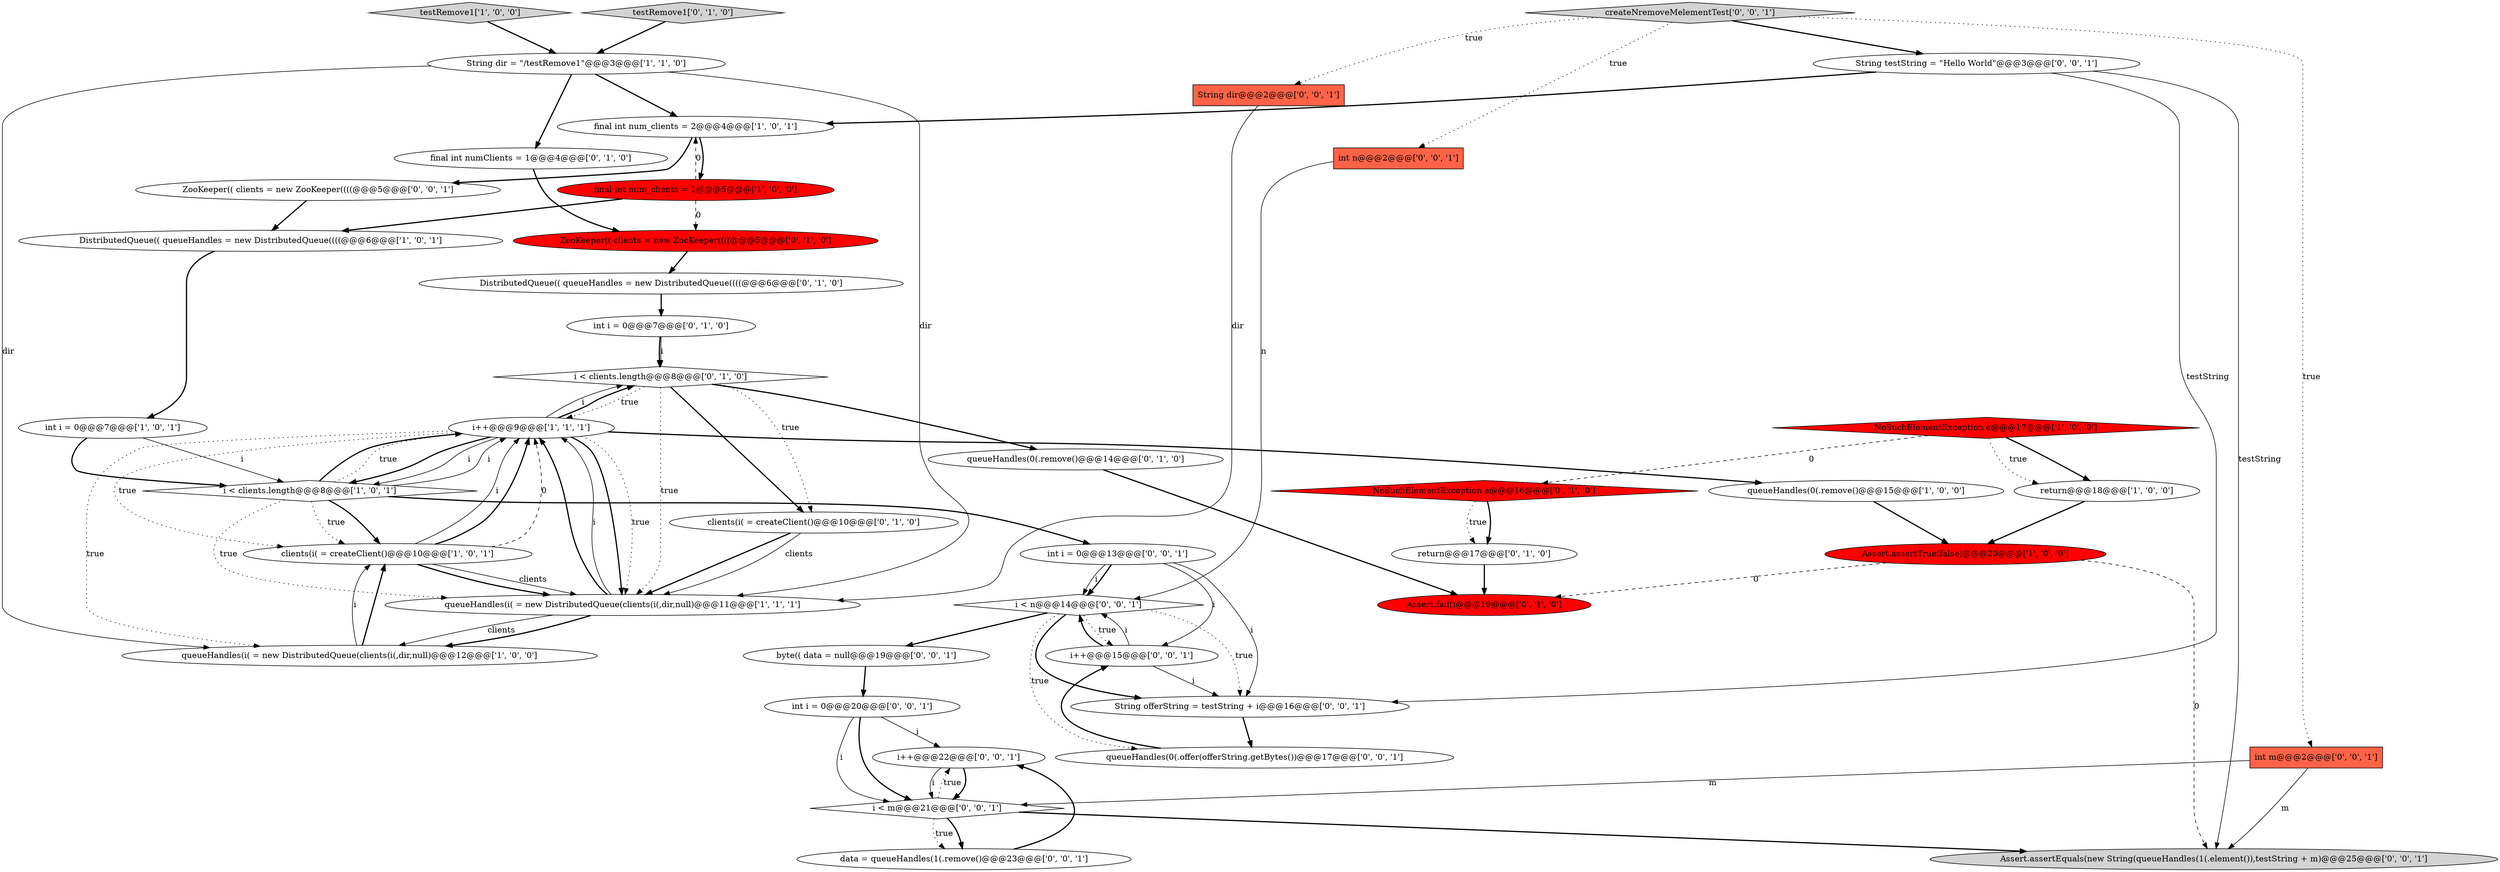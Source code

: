 digraph {
15 [style = filled, label = "return@@@17@@@['0', '1', '0']", fillcolor = white, shape = ellipse image = "AAA0AAABBB2BBB"];
1 [style = filled, label = "testRemove1['1', '0', '0']", fillcolor = lightgray, shape = diamond image = "AAA0AAABBB1BBB"];
41 [style = filled, label = "int m@@@2@@@['0', '0', '1']", fillcolor = tomato, shape = box image = "AAA0AAABBB3BBB"];
7 [style = filled, label = "queueHandles(0(.remove()@@@15@@@['1', '0', '0']", fillcolor = white, shape = ellipse image = "AAA0AAABBB1BBB"];
31 [style = filled, label = "i < n@@@14@@@['0', '0', '1']", fillcolor = white, shape = diamond image = "AAA0AAABBB3BBB"];
12 [style = filled, label = "NoSuchElementException e@@@17@@@['1', '0', '0']", fillcolor = red, shape = diamond image = "AAA1AAABBB1BBB"];
2 [style = filled, label = "i++@@@9@@@['1', '1', '1']", fillcolor = white, shape = ellipse image = "AAA0AAABBB1BBB"];
22 [style = filled, label = "i < clients.length@@@8@@@['0', '1', '0']", fillcolor = white, shape = diamond image = "AAA0AAABBB2BBB"];
38 [style = filled, label = "int n@@@2@@@['0', '0', '1']", fillcolor = tomato, shape = box image = "AAA0AAABBB3BBB"];
37 [style = filled, label = "int i = 0@@@20@@@['0', '0', '1']", fillcolor = white, shape = ellipse image = "AAA0AAABBB3BBB"];
20 [style = filled, label = "ZooKeeper(( clients = new ZooKeeper((((@@@5@@@['0', '1', '0']", fillcolor = red, shape = ellipse image = "AAA1AAABBB2BBB"];
18 [style = filled, label = "int i = 0@@@7@@@['0', '1', '0']", fillcolor = white, shape = ellipse image = "AAA0AAABBB2BBB"];
29 [style = filled, label = "byte(( data = null@@@19@@@['0', '0', '1']", fillcolor = white, shape = ellipse image = "AAA0AAABBB3BBB"];
36 [style = filled, label = "createNremoveMelementTest['0', '0', '1']", fillcolor = lightgray, shape = diamond image = "AAA0AAABBB3BBB"];
26 [style = filled, label = "i++@@@22@@@['0', '0', '1']", fillcolor = white, shape = ellipse image = "AAA0AAABBB3BBB"];
19 [style = filled, label = "clients(i( = createClient()@@@10@@@['0', '1', '0']", fillcolor = white, shape = ellipse image = "AAA0AAABBB2BBB"];
23 [style = filled, label = "DistributedQueue(( queueHandles = new DistributedQueue((((@@@6@@@['0', '1', '0']", fillcolor = white, shape = ellipse image = "AAA0AAABBB2BBB"];
8 [style = filled, label = "clients(i( = createClient()@@@10@@@['1', '0', '1']", fillcolor = white, shape = ellipse image = "AAA0AAABBB1BBB"];
9 [style = filled, label = "queueHandles(i( = new DistributedQueue(clients(i(,dir,null)@@@11@@@['1', '1', '1']", fillcolor = white, shape = ellipse image = "AAA0AAABBB1BBB"];
32 [style = filled, label = "data = queueHandles(1(.remove()@@@23@@@['0', '0', '1']", fillcolor = white, shape = ellipse image = "AAA0AAABBB3BBB"];
34 [style = filled, label = "i < m@@@21@@@['0', '0', '1']", fillcolor = white, shape = diamond image = "AAA0AAABBB3BBB"];
27 [style = filled, label = "i++@@@15@@@['0', '0', '1']", fillcolor = white, shape = ellipse image = "AAA0AAABBB3BBB"];
13 [style = filled, label = "DistributedQueue(( queueHandles = new DistributedQueue((((@@@6@@@['1', '0', '1']", fillcolor = white, shape = ellipse image = "AAA0AAABBB1BBB"];
28 [style = filled, label = "queueHandles(0(.offer(offerString.getBytes())@@@17@@@['0', '0', '1']", fillcolor = white, shape = ellipse image = "AAA0AAABBB3BBB"];
30 [style = filled, label = "Assert.assertEquals(new String(queueHandles(1(.element()),testString + m)@@@25@@@['0', '0', '1']", fillcolor = lightgray, shape = ellipse image = "AAA0AAABBB3BBB"];
39 [style = filled, label = "ZooKeeper(( clients = new ZooKeeper((((@@@5@@@['0', '0', '1']", fillcolor = white, shape = ellipse image = "AAA0AAABBB3BBB"];
33 [style = filled, label = "String testString = \"Hello World\"@@@3@@@['0', '0', '1']", fillcolor = white, shape = ellipse image = "AAA0AAABBB3BBB"];
5 [style = filled, label = "String dir = \"/testRemove1\"@@@3@@@['1', '1', '0']", fillcolor = white, shape = ellipse image = "AAA0AAABBB1BBB"];
3 [style = filled, label = "queueHandles(i( = new DistributedQueue(clients(i(,dir,null)@@@12@@@['1', '0', '0']", fillcolor = white, shape = ellipse image = "AAA0AAABBB1BBB"];
0 [style = filled, label = "i < clients.length@@@8@@@['1', '0', '1']", fillcolor = white, shape = diamond image = "AAA0AAABBB1BBB"];
14 [style = filled, label = "return@@@18@@@['1', '0', '0']", fillcolor = white, shape = ellipse image = "AAA0AAABBB1BBB"];
24 [style = filled, label = "queueHandles(0(.remove()@@@14@@@['0', '1', '0']", fillcolor = white, shape = ellipse image = "AAA0AAABBB2BBB"];
4 [style = filled, label = "Assert.assertTrue(false)@@@20@@@['1', '0', '0']", fillcolor = red, shape = ellipse image = "AAA1AAABBB1BBB"];
6 [style = filled, label = "int i = 0@@@7@@@['1', '0', '1']", fillcolor = white, shape = ellipse image = "AAA0AAABBB1BBB"];
42 [style = filled, label = "String offerString = testString + i@@@16@@@['0', '0', '1']", fillcolor = white, shape = ellipse image = "AAA0AAABBB3BBB"];
10 [style = filled, label = "final int num_clients = 2@@@4@@@['1', '0', '1']", fillcolor = white, shape = ellipse image = "AAA0AAABBB1BBB"];
21 [style = filled, label = "testRemove1['0', '1', '0']", fillcolor = lightgray, shape = diamond image = "AAA0AAABBB2BBB"];
40 [style = filled, label = "String dir@@@2@@@['0', '0', '1']", fillcolor = tomato, shape = box image = "AAA0AAABBB3BBB"];
17 [style = filled, label = "Assert.fail()@@@19@@@['0', '1', '0']", fillcolor = red, shape = ellipse image = "AAA1AAABBB2BBB"];
16 [style = filled, label = "final int numClients = 1@@@4@@@['0', '1', '0']", fillcolor = white, shape = ellipse image = "AAA0AAABBB2BBB"];
25 [style = filled, label = "NoSuchElementException e@@@16@@@['0', '1', '0']", fillcolor = red, shape = diamond image = "AAA1AAABBB2BBB"];
11 [style = filled, label = "final int num_clients = 1@@@5@@@['1', '0', '0']", fillcolor = red, shape = ellipse image = "AAA1AAABBB1BBB"];
35 [style = filled, label = "int i = 0@@@13@@@['0', '0', '1']", fillcolor = white, shape = ellipse image = "AAA0AAABBB3BBB"];
1->5 [style = bold, label=""];
27->31 [style = solid, label="i"];
11->20 [style = dashed, label="0"];
3->8 [style = solid, label="i"];
26->34 [style = bold, label=""];
26->34 [style = solid, label="i"];
9->2 [style = solid, label="i"];
4->30 [style = dashed, label="0"];
8->2 [style = dashed, label="0"];
36->33 [style = bold, label=""];
36->38 [style = dotted, label="true"];
34->26 [style = dotted, label="true"];
31->42 [style = dotted, label="true"];
35->42 [style = solid, label="i"];
15->17 [style = bold, label=""];
8->9 [style = solid, label="clients"];
18->22 [style = bold, label=""];
10->39 [style = bold, label=""];
19->9 [style = bold, label=""];
31->28 [style = dotted, label="true"];
11->13 [style = bold, label=""];
24->17 [style = bold, label=""];
0->8 [style = bold, label=""];
35->27 [style = solid, label="i"];
18->22 [style = solid, label="i"];
31->27 [style = dotted, label="true"];
25->15 [style = bold, label=""];
34->32 [style = bold, label=""];
2->8 [style = dotted, label="true"];
8->2 [style = solid, label="i"];
10->11 [style = bold, label=""];
2->3 [style = dotted, label="true"];
5->10 [style = bold, label=""];
35->31 [style = bold, label=""];
22->19 [style = dotted, label="true"];
4->17 [style = dashed, label="0"];
9->2 [style = bold, label=""];
35->31 [style = solid, label="i"];
27->31 [style = bold, label=""];
31->29 [style = bold, label=""];
2->9 [style = bold, label=""];
36->40 [style = dotted, label="true"];
33->30 [style = solid, label="testString"];
40->9 [style = solid, label="dir"];
32->26 [style = bold, label=""];
0->8 [style = dotted, label="true"];
25->15 [style = dotted, label="true"];
20->23 [style = bold, label=""];
12->14 [style = bold, label=""];
22->9 [style = dotted, label="true"];
16->20 [style = bold, label=""];
14->4 [style = bold, label=""];
41->34 [style = solid, label="m"];
9->3 [style = solid, label="clients"];
27->42 [style = solid, label="i"];
22->19 [style = bold, label=""];
39->13 [style = bold, label=""];
37->26 [style = solid, label="i"];
29->37 [style = bold, label=""];
7->4 [style = bold, label=""];
2->22 [style = solid, label="i"];
19->9 [style = solid, label="clients"];
5->16 [style = bold, label=""];
21->5 [style = bold, label=""];
31->42 [style = bold, label=""];
2->0 [style = bold, label=""];
2->9 [style = dotted, label="true"];
8->2 [style = bold, label=""];
3->8 [style = bold, label=""];
5->9 [style = solid, label="dir"];
2->0 [style = solid, label="i"];
9->3 [style = bold, label=""];
13->6 [style = bold, label=""];
42->28 [style = bold, label=""];
37->34 [style = solid, label="i"];
0->9 [style = dotted, label="true"];
23->18 [style = bold, label=""];
5->3 [style = solid, label="dir"];
0->2 [style = solid, label="i"];
36->41 [style = dotted, label="true"];
34->32 [style = dotted, label="true"];
11->10 [style = dashed, label="0"];
0->2 [style = bold, label=""];
33->10 [style = bold, label=""];
6->0 [style = bold, label=""];
33->42 [style = solid, label="testString"];
34->30 [style = bold, label=""];
22->2 [style = dotted, label="true"];
6->0 [style = solid, label="i"];
12->14 [style = dotted, label="true"];
12->25 [style = dashed, label="0"];
37->34 [style = bold, label=""];
8->9 [style = bold, label=""];
0->35 [style = bold, label=""];
41->30 [style = solid, label="m"];
28->27 [style = bold, label=""];
2->7 [style = bold, label=""];
22->24 [style = bold, label=""];
0->2 [style = dotted, label="true"];
2->22 [style = bold, label=""];
38->31 [style = solid, label="n"];
}
